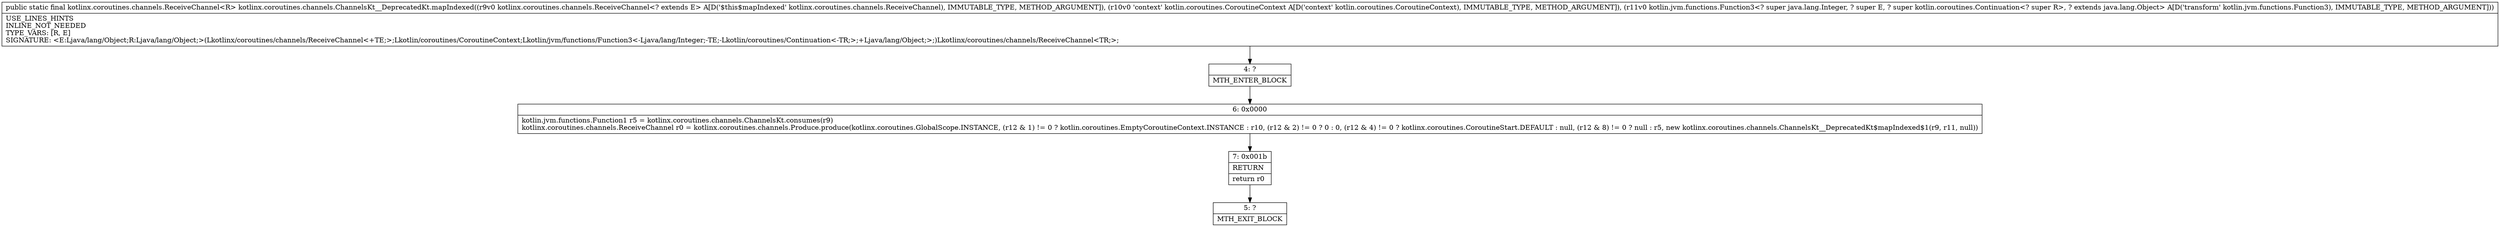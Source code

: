 digraph "CFG forkotlinx.coroutines.channels.ChannelsKt__DeprecatedKt.mapIndexed(Lkotlinx\/coroutines\/channels\/ReceiveChannel;Lkotlin\/coroutines\/CoroutineContext;Lkotlin\/jvm\/functions\/Function3;)Lkotlinx\/coroutines\/channels\/ReceiveChannel;" {
Node_4 [shape=record,label="{4\:\ ?|MTH_ENTER_BLOCK\l}"];
Node_6 [shape=record,label="{6\:\ 0x0000|kotlin.jvm.functions.Function1 r5 = kotlinx.coroutines.channels.ChannelsKt.consumes(r9)\lkotlinx.coroutines.channels.ReceiveChannel r0 = kotlinx.coroutines.channels.Produce.produce(kotlinx.coroutines.GlobalScope.INSTANCE, (r12 & 1) != 0 ? kotlin.coroutines.EmptyCoroutineContext.INSTANCE : r10, (r12 & 2) != 0 ? 0 : 0, (r12 & 4) != 0 ? kotlinx.coroutines.CoroutineStart.DEFAULT : null, (r12 & 8) != 0 ? null : r5, new kotlinx.coroutines.channels.ChannelsKt__DeprecatedKt$mapIndexed$1(r9, r11, null))\l}"];
Node_7 [shape=record,label="{7\:\ 0x001b|RETURN\l|return r0\l}"];
Node_5 [shape=record,label="{5\:\ ?|MTH_EXIT_BLOCK\l}"];
MethodNode[shape=record,label="{public static final kotlinx.coroutines.channels.ReceiveChannel\<R\> kotlinx.coroutines.channels.ChannelsKt__DeprecatedKt.mapIndexed((r9v0 kotlinx.coroutines.channels.ReceiveChannel\<? extends E\> A[D('$this$mapIndexed' kotlinx.coroutines.channels.ReceiveChannel), IMMUTABLE_TYPE, METHOD_ARGUMENT]), (r10v0 'context' kotlin.coroutines.CoroutineContext A[D('context' kotlin.coroutines.CoroutineContext), IMMUTABLE_TYPE, METHOD_ARGUMENT]), (r11v0 kotlin.jvm.functions.Function3\<? super java.lang.Integer, ? super E, ? super kotlin.coroutines.Continuation\<? super R\>, ? extends java.lang.Object\> A[D('transform' kotlin.jvm.functions.Function3), IMMUTABLE_TYPE, METHOD_ARGUMENT]))  | USE_LINES_HINTS\lINLINE_NOT_NEEDED\lTYPE_VARS: [R, E]\lSIGNATURE: \<E:Ljava\/lang\/Object;R:Ljava\/lang\/Object;\>(Lkotlinx\/coroutines\/channels\/ReceiveChannel\<+TE;\>;Lkotlin\/coroutines\/CoroutineContext;Lkotlin\/jvm\/functions\/Function3\<\-Ljava\/lang\/Integer;\-TE;\-Lkotlin\/coroutines\/Continuation\<\-TR;\>;+Ljava\/lang\/Object;\>;)Lkotlinx\/coroutines\/channels\/ReceiveChannel\<TR;\>;\l}"];
MethodNode -> Node_4;Node_4 -> Node_6;
Node_6 -> Node_7;
Node_7 -> Node_5;
}

